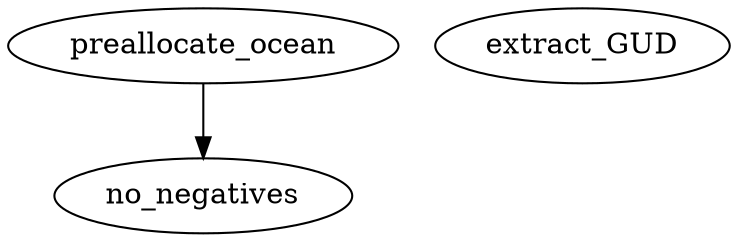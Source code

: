 /* Created by mdot for Matlab */
digraph m2html {
  preallocate_ocean -> no_negatives;

  extract_GUD [URL="extract_GUD.html"];
  no_negatives [URL="no_negatives.html"];
  preallocate_ocean [URL="preallocate_ocean.html"];
}